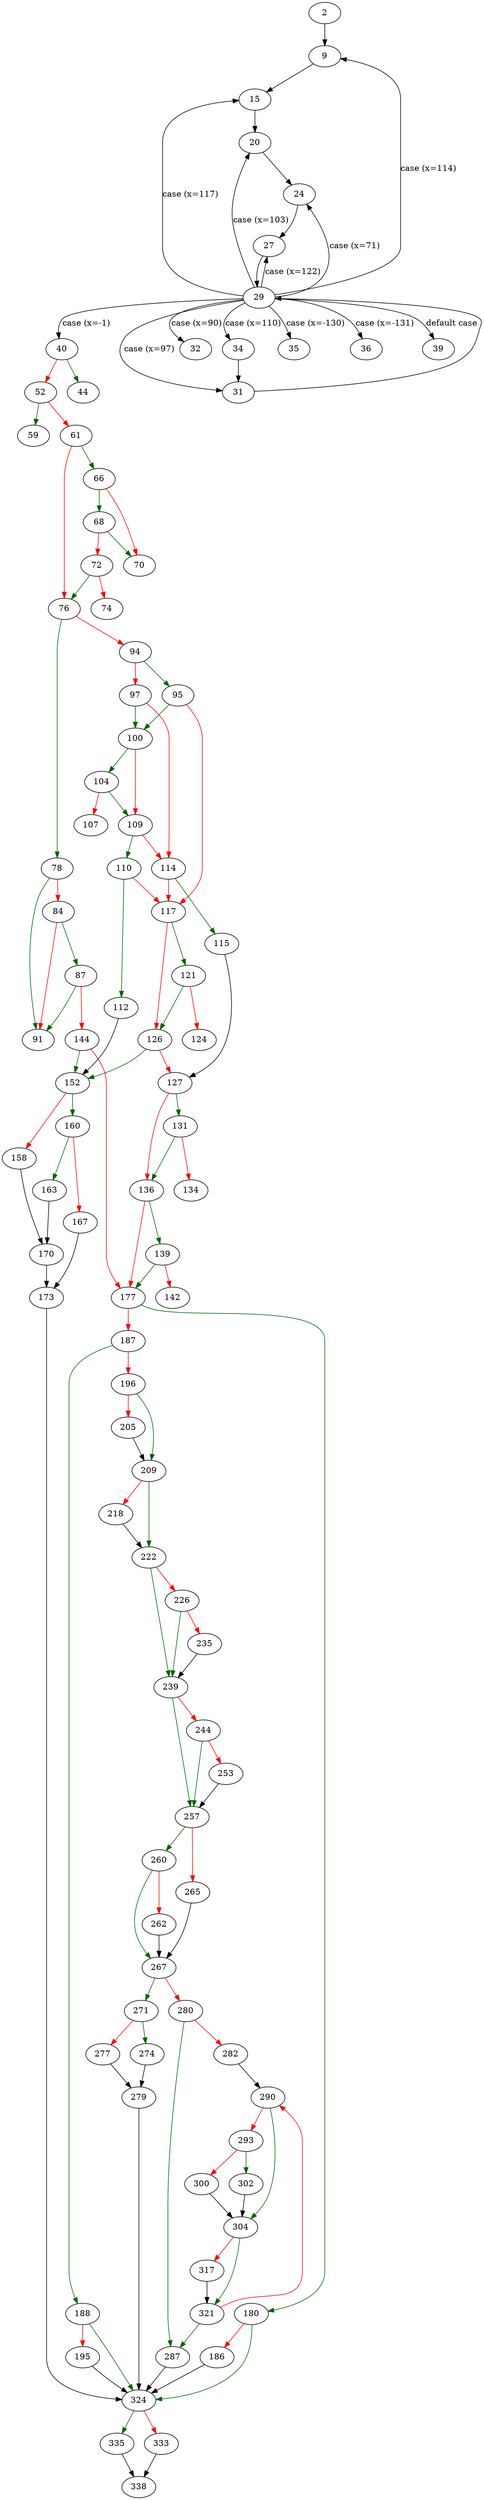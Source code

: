 strict digraph "main" {
	// Node definitions.
	2 [entry=true];
	9;
	15;
	20;
	24;
	27;
	29;
	40;
	31;
	32;
	34;
	35;
	36;
	39;
	44;
	52;
	59;
	61;
	66;
	76;
	68;
	70;
	72;
	74;
	78;
	94;
	91;
	84;
	87;
	144;
	95;
	97;
	100;
	117;
	114;
	104;
	109;
	107;
	110;
	112;
	152;
	115;
	127;
	121;
	126;
	124;
	131;
	136;
	134;
	139;
	177;
	142;
	160;
	158;
	170;
	163;
	167;
	173;
	324;
	180;
	187;
	186;
	188;
	196;
	195;
	209;
	205;
	222;
	218;
	239;
	226;
	235;
	257;
	244;
	253;
	260;
	265;
	267;
	262;
	271;
	280;
	274;
	277;
	279;
	287;
	282;
	290;
	304;
	293;
	302;
	300;
	321;
	317;
	335;
	333;
	338;

	// Edge definitions.
	2 -> 9;
	9 -> 15;
	15 -> 20;
	20 -> 24;
	24 -> 27;
	27 -> 29;
	29 -> 9 [
		cond="case (x=114)"
		label="case (x=114)"
	];
	29 -> 15 [
		cond="case (x=117)"
		label="case (x=117)"
	];
	29 -> 20 [
		cond="case (x=103)"
		label="case (x=103)"
	];
	29 -> 24 [
		cond="case (x=71)"
		label="case (x=71)"
	];
	29 -> 27 [
		cond="case (x=122)"
		label="case (x=122)"
	];
	29 -> 40 [
		cond="case (x=-1)"
		label="case (x=-1)"
	];
	29 -> 31 [
		cond="case (x=97)"
		label="case (x=97)"
	];
	29 -> 32 [
		cond="case (x=90)"
		label="case (x=90)"
	];
	29 -> 34 [
		cond="case (x=110)"
		label="case (x=110)"
	];
	29 -> 35 [
		cond="case (x=-130)"
		label="case (x=-130)"
	];
	29 -> 36 [
		cond="case (x=-131)"
		label="case (x=-131)"
	];
	29 -> 39 [
		cond="default case"
		label="default case"
	];
	40 -> 44 [
		color=darkgreen
		cond=true
	];
	40 -> 52 [
		color=red
		cond=false
	];
	31 -> 29;
	34 -> 31;
	52 -> 59 [
		color=darkgreen
		cond=true
	];
	52 -> 61 [
		color=red
		cond=false
	];
	61 -> 66 [
		color=darkgreen
		cond=true
	];
	61 -> 76 [
		color=red
		cond=false
	];
	66 -> 68 [
		color=darkgreen
		cond=true
	];
	66 -> 70 [
		color=red
		cond=false
	];
	76 -> 78 [
		color=darkgreen
		cond=true
	];
	76 -> 94 [
		color=red
		cond=false
	];
	68 -> 70 [
		color=darkgreen
		cond=true
	];
	68 -> 72 [
		color=red
		cond=false
	];
	72 -> 76 [
		color=darkgreen
		cond=true
	];
	72 -> 74 [
		color=red
		cond=false
	];
	78 -> 91 [
		color=darkgreen
		cond=true
	];
	78 -> 84 [
		color=red
		cond=false
	];
	94 -> 95 [
		color=darkgreen
		cond=true
	];
	94 -> 97 [
		color=red
		cond=false
	];
	84 -> 91 [
		color=red
		cond=false
	];
	84 -> 87 [
		color=darkgreen
		cond=true
	];
	87 -> 91 [
		color=darkgreen
		cond=true
	];
	87 -> 144 [
		color=red
		cond=false
	];
	144 -> 152 [
		color=darkgreen
		cond=true
	];
	144 -> 177 [
		color=red
		cond=false
	];
	95 -> 100 [
		color=darkgreen
		cond=true
	];
	95 -> 117 [
		color=red
		cond=false
	];
	97 -> 100 [
		color=darkgreen
		cond=true
	];
	97 -> 114 [
		color=red
		cond=false
	];
	100 -> 104 [
		color=darkgreen
		cond=true
	];
	100 -> 109 [
		color=red
		cond=false
	];
	117 -> 121 [
		color=darkgreen
		cond=true
	];
	117 -> 126 [
		color=red
		cond=false
	];
	114 -> 117 [
		color=red
		cond=false
	];
	114 -> 115 [
		color=darkgreen
		cond=true
	];
	104 -> 109 [
		color=darkgreen
		cond=true
	];
	104 -> 107 [
		color=red
		cond=false
	];
	109 -> 114 [
		color=red
		cond=false
	];
	109 -> 110 [
		color=darkgreen
		cond=true
	];
	110 -> 117 [
		color=red
		cond=false
	];
	110 -> 112 [
		color=darkgreen
		cond=true
	];
	112 -> 152;
	152 -> 160 [
		color=darkgreen
		cond=true
	];
	152 -> 158 [
		color=red
		cond=false
	];
	115 -> 127;
	127 -> 131 [
		color=darkgreen
		cond=true
	];
	127 -> 136 [
		color=red
		cond=false
	];
	121 -> 126 [
		color=darkgreen
		cond=true
	];
	121 -> 124 [
		color=red
		cond=false
	];
	126 -> 152 [
		color=darkgreen
		cond=true
	];
	126 -> 127 [
		color=red
		cond=false
	];
	131 -> 136 [
		color=darkgreen
		cond=true
	];
	131 -> 134 [
		color=red
		cond=false
	];
	136 -> 139 [
		color=darkgreen
		cond=true
	];
	136 -> 177 [
		color=red
		cond=false
	];
	139 -> 177 [
		color=darkgreen
		cond=true
	];
	139 -> 142 [
		color=red
		cond=false
	];
	177 -> 180 [
		color=darkgreen
		cond=true
	];
	177 -> 187 [
		color=red
		cond=false
	];
	160 -> 163 [
		color=darkgreen
		cond=true
	];
	160 -> 167 [
		color=red
		cond=false
	];
	158 -> 170;
	170 -> 173;
	163 -> 170;
	167 -> 173;
	173 -> 324;
	324 -> 335 [
		color=darkgreen
		cond=true
	];
	324 -> 333 [
		color=red
		cond=false
	];
	180 -> 324 [
		color=darkgreen
		cond=true
	];
	180 -> 186 [
		color=red
		cond=false
	];
	187 -> 188 [
		color=darkgreen
		cond=true
	];
	187 -> 196 [
		color=red
		cond=false
	];
	186 -> 324;
	188 -> 324 [
		color=darkgreen
		cond=true
	];
	188 -> 195 [
		color=red
		cond=false
	];
	196 -> 209 [
		color=darkgreen
		cond=true
	];
	196 -> 205 [
		color=red
		cond=false
	];
	195 -> 324;
	209 -> 222 [
		color=darkgreen
		cond=true
	];
	209 -> 218 [
		color=red
		cond=false
	];
	205 -> 209;
	222 -> 239 [
		color=darkgreen
		cond=true
	];
	222 -> 226 [
		color=red
		cond=false
	];
	218 -> 222;
	239 -> 257 [
		color=darkgreen
		cond=true
	];
	239 -> 244 [
		color=red
		cond=false
	];
	226 -> 239 [
		color=darkgreen
		cond=true
	];
	226 -> 235 [
		color=red
		cond=false
	];
	235 -> 239;
	257 -> 260 [
		color=darkgreen
		cond=true
	];
	257 -> 265 [
		color=red
		cond=false
	];
	244 -> 257 [
		color=darkgreen
		cond=true
	];
	244 -> 253 [
		color=red
		cond=false
	];
	253 -> 257;
	260 -> 267 [
		color=darkgreen
		cond=true
	];
	260 -> 262 [
		color=red
		cond=false
	];
	265 -> 267;
	267 -> 271 [
		color=darkgreen
		cond=true
	];
	267 -> 280 [
		color=red
		cond=false
	];
	262 -> 267;
	271 -> 274 [
		color=darkgreen
		cond=true
	];
	271 -> 277 [
		color=red
		cond=false
	];
	280 -> 287 [
		color=darkgreen
		cond=true
	];
	280 -> 282 [
		color=red
		cond=false
	];
	274 -> 279;
	277 -> 279;
	279 -> 324;
	287 -> 324;
	282 -> 290;
	290 -> 304 [
		color=darkgreen
		cond=true
	];
	290 -> 293 [
		color=red
		cond=false
	];
	304 -> 321 [
		color=darkgreen
		cond=true
	];
	304 -> 317 [
		color=red
		cond=false
	];
	293 -> 302 [
		color=darkgreen
		cond=true
	];
	293 -> 300 [
		color=red
		cond=false
	];
	302 -> 304;
	300 -> 304;
	321 -> 287 [
		color=darkgreen
		cond=true
	];
	321 -> 290 [
		color=red
		cond=false
	];
	317 -> 321;
	335 -> 338;
	333 -> 338;
}